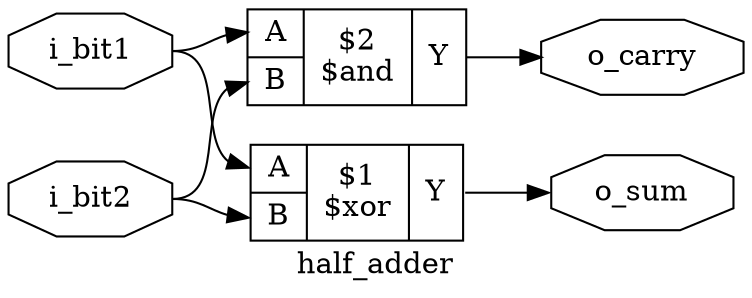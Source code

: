 digraph "half_adder" {
label="half_adder";
rankdir="LR";
remincross=true;
n1 [ shape=octagon, label="i_bit1", color="black", fontcolor="black" ];
n2 [ shape=octagon, label="i_bit2", color="black", fontcolor="black" ];
n3 [ shape=octagon, label="o_carry", color="black", fontcolor="black" ];
n4 [ shape=octagon, label="o_sum", color="black", fontcolor="black" ];
c8 [ shape=record, label="{{<p5> A|<p6> B}|$2\n$and|{<p7> Y}}" ];
c9 [ shape=record, label="{{<p5> A|<p6> B}|$1\n$xor|{<p7> Y}}" ];
n1:e -> c8:p5:w [color="black", label=""];
n1:e -> c9:p5:w [color="black", label=""];
n2:e -> c8:p6:w [color="black", label=""];
n2:e -> c9:p6:w [color="black", label=""];
c8:p7:e -> n3:w [color="black", label=""];
c9:p7:e -> n4:w [color="black", label=""];
}
